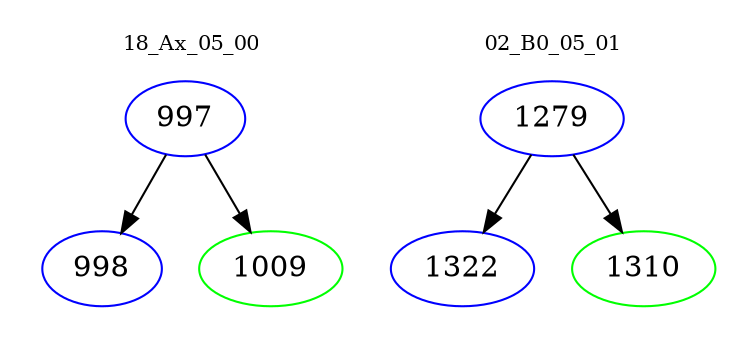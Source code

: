 digraph{
subgraph cluster_0 {
color = white
label = "18_Ax_05_00";
fontsize=10;
T0_997 [label="997", color="blue"]
T0_997 -> T0_998 [color="black"]
T0_998 [label="998", color="blue"]
T0_997 -> T0_1009 [color="black"]
T0_1009 [label="1009", color="green"]
}
subgraph cluster_1 {
color = white
label = "02_B0_05_01";
fontsize=10;
T1_1279 [label="1279", color="blue"]
T1_1279 -> T1_1322 [color="black"]
T1_1322 [label="1322", color="blue"]
T1_1279 -> T1_1310 [color="black"]
T1_1310 [label="1310", color="green"]
}
}
